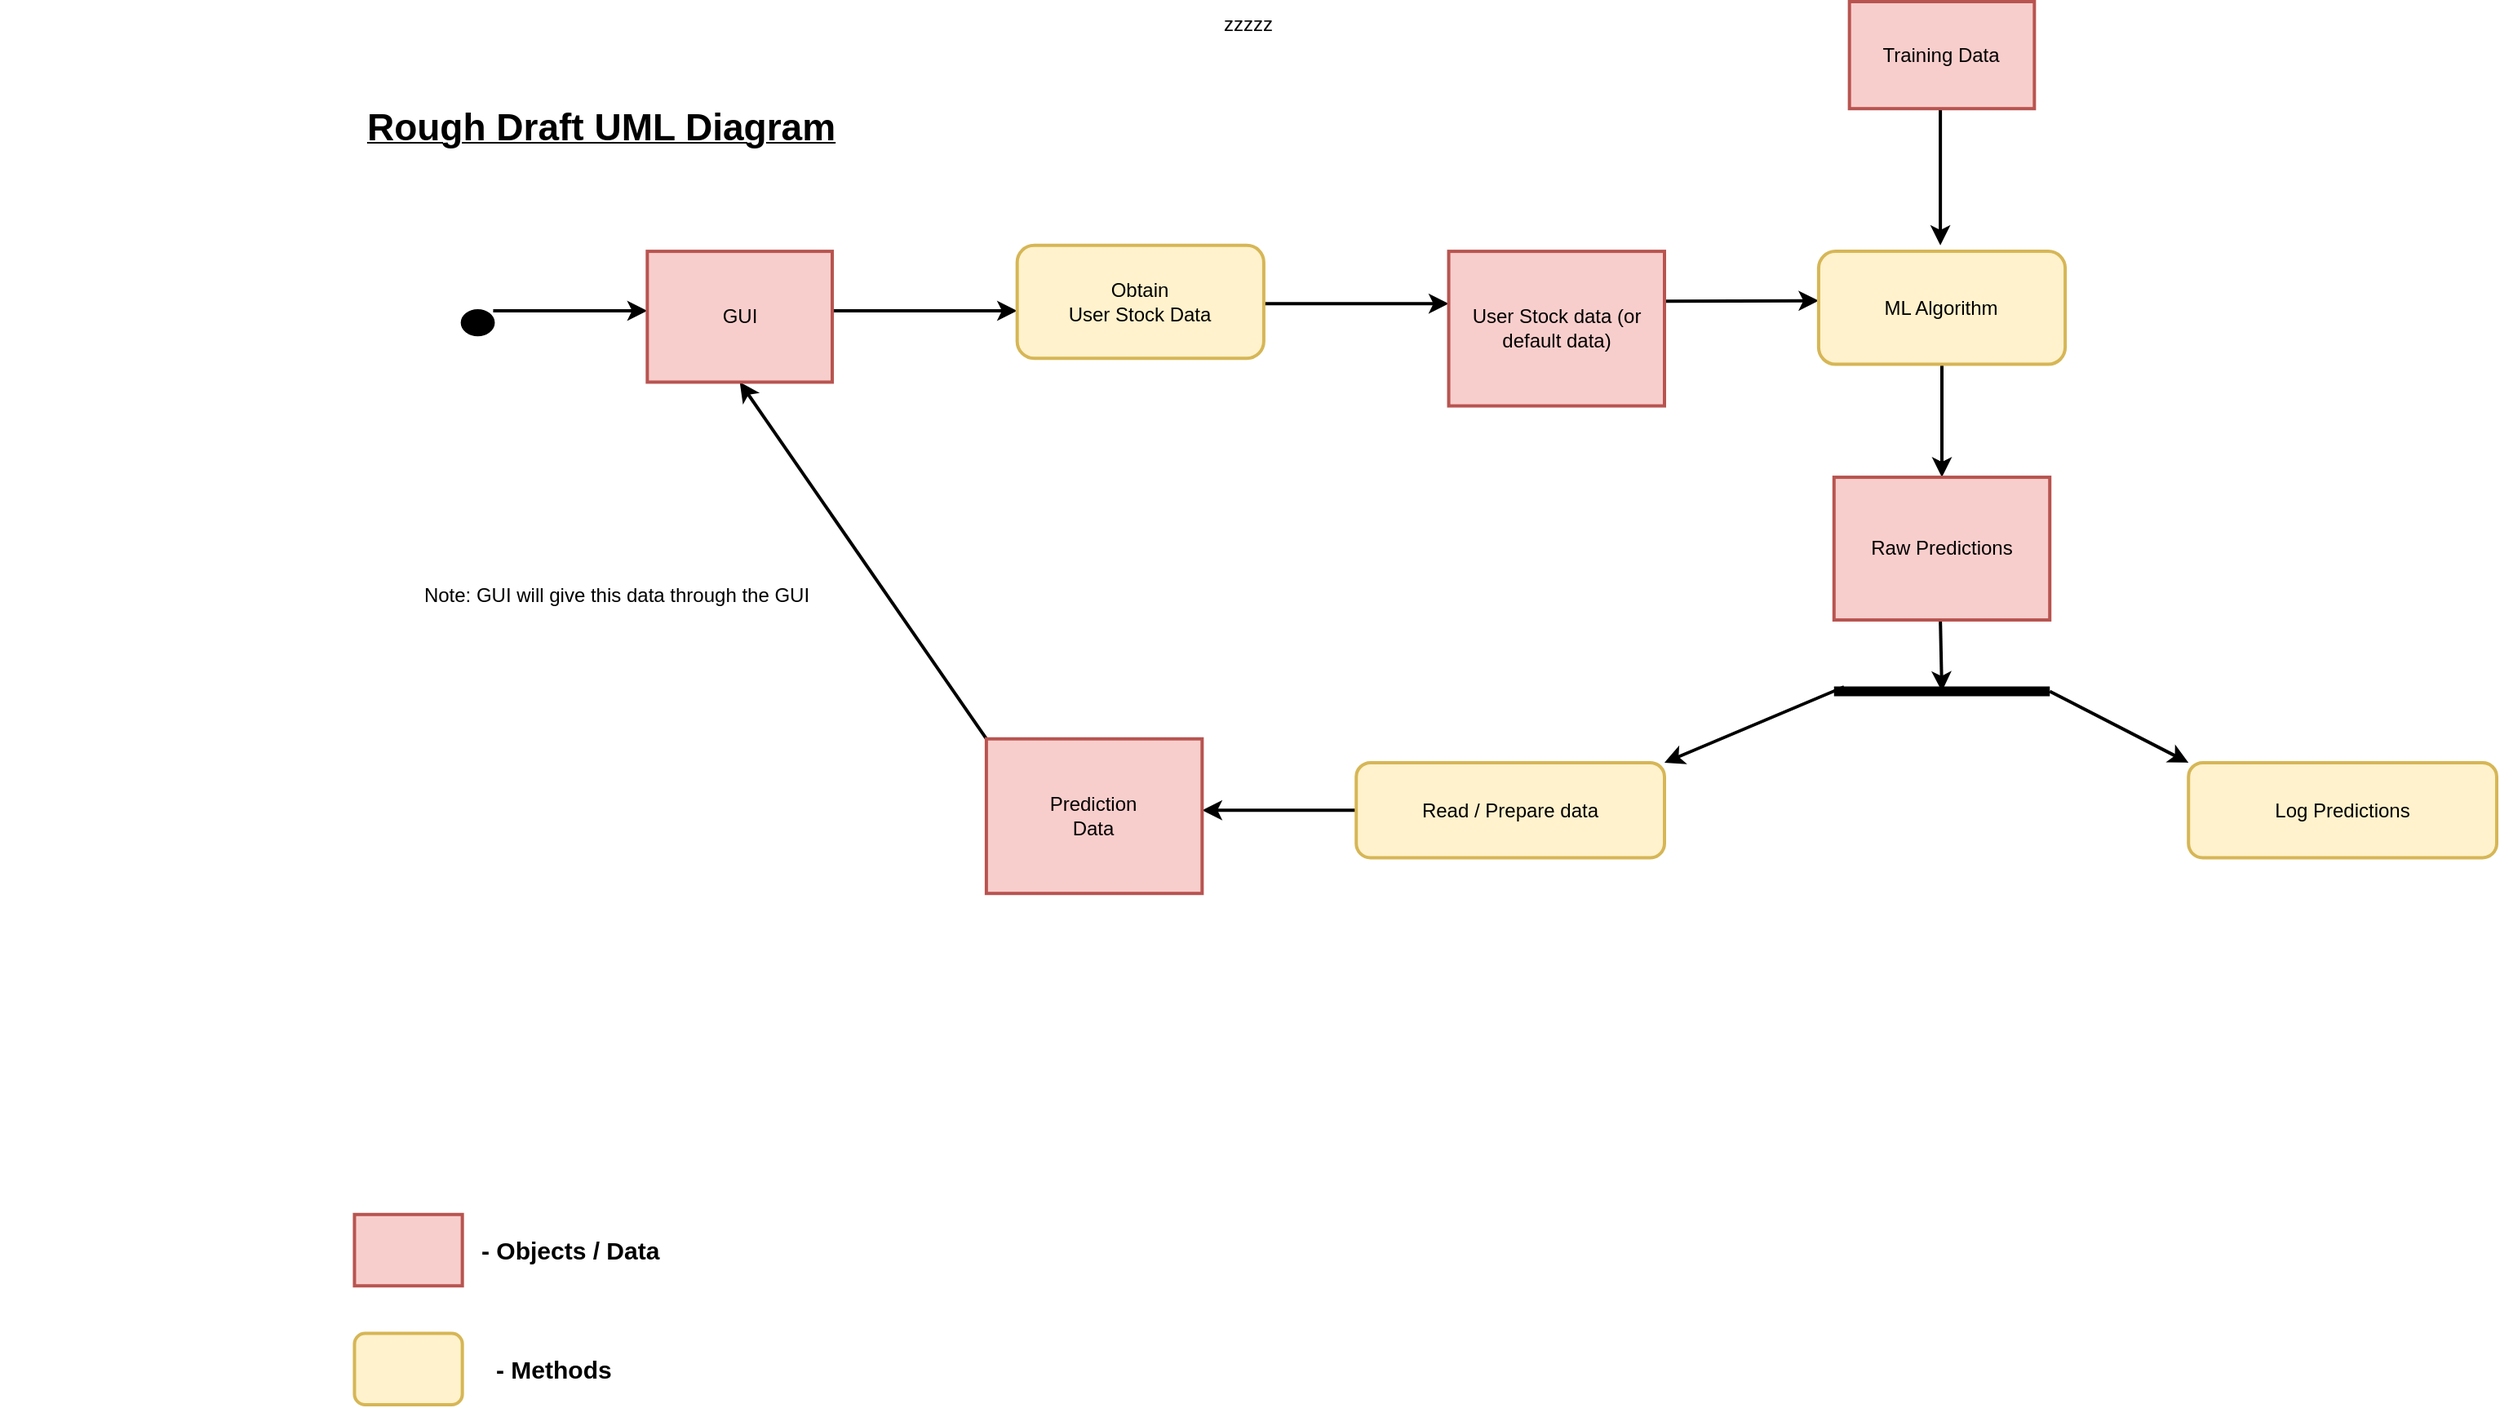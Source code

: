 <mxfile version="24.7.2" type="github">
  <diagram id="C5RBs43oDa-KdzZeNtuy" name="Page-1">
    <mxGraphModel dx="2059" dy="855" grid="1" gridSize="10" guides="1" tooltips="1" connect="1" arrows="1" fold="1" page="1" pageScale="1" pageWidth="827" pageHeight="1169" math="0" shadow="0">
      <root>
        <mxCell id="WIyWlLk6GJQsqaUBKTNV-0" />
        <mxCell id="WIyWlLk6GJQsqaUBKTNV-1" parent="WIyWlLk6GJQsqaUBKTNV-0" />
        <mxCell id="cX74r-irstFo8AocH613-2" value="zzzzz" style="group" parent="WIyWlLk6GJQsqaUBKTNV-1" vertex="1" connectable="0">
          <mxGeometry x="-820" y="40" width="1530" height="860" as="geometry" />
        </mxCell>
        <mxCell id="fn--iJWpwkI6Ji2KhRYZ-12" value="" style="ellipse;whiteSpace=wrap;html=1;fillColor=#000000;strokeWidth=2;" parent="cX74r-irstFo8AocH613-2" vertex="1">
          <mxGeometry x="283.333" y="189.492" width="18.889" height="14.576" as="geometry" />
        </mxCell>
        <mxCell id="fn--iJWpwkI6Ji2KhRYZ-13" value="" style="endArrow=classic;html=1;rounded=0;strokeWidth=2;" parent="cX74r-irstFo8AocH613-2" edge="1">
          <mxGeometry width="50" height="50" relative="1" as="geometry">
            <mxPoint x="302.222" y="189.492" as="sourcePoint" />
            <mxPoint x="396.667" y="189.492" as="targetPoint" />
          </mxGeometry>
        </mxCell>
        <mxCell id="fn--iJWpwkI6Ji2KhRYZ-15" value="" style="endArrow=classic;html=1;rounded=0;strokeWidth=2;" parent="cX74r-irstFo8AocH613-2" edge="1">
          <mxGeometry width="50" height="50" relative="1" as="geometry">
            <mxPoint x="510.0" y="189.492" as="sourcePoint" />
            <mxPoint x="623.333" y="189.492" as="targetPoint" />
          </mxGeometry>
        </mxCell>
        <mxCell id="fn--iJWpwkI6Ji2KhRYZ-24" value="" style="endArrow=classic;html=1;rounded=0;strokeWidth=2;" parent="cX74r-irstFo8AocH613-2" edge="1">
          <mxGeometry width="50" height="50" relative="1" as="geometry">
            <mxPoint x="774.444" y="185.119" as="sourcePoint" />
            <mxPoint x="887.778" y="185.119" as="targetPoint" />
          </mxGeometry>
        </mxCell>
        <mxCell id="fn--iJWpwkI6Ji2KhRYZ-26" value="" style="endArrow=classic;html=1;rounded=0;strokeWidth=2;" parent="cX74r-irstFo8AocH613-2" edge="1">
          <mxGeometry width="50" height="50" relative="1" as="geometry">
            <mxPoint x="1020.0" y="183.661" as="sourcePoint" />
            <mxPoint x="1114.444" y="183.297" as="targetPoint" />
          </mxGeometry>
        </mxCell>
        <mxCell id="fn--iJWpwkI6Ji2KhRYZ-30" value="" style="endArrow=classic;html=1;rounded=0;strokeWidth=2;" parent="cX74r-irstFo8AocH613-2" edge="1">
          <mxGeometry width="50" height="50" relative="1" as="geometry">
            <mxPoint x="1189.056" y="65.593" as="sourcePoint" />
            <mxPoint x="1189.056" y="149.407" as="targetPoint" />
          </mxGeometry>
        </mxCell>
        <mxCell id="fn--iJWpwkI6Ji2KhRYZ-35" value="" style="endArrow=classic;html=1;rounded=0;strokeWidth=2;" parent="cX74r-irstFo8AocH613-2" edge="1">
          <mxGeometry width="50" height="50" relative="1" as="geometry">
            <mxPoint x="1190" y="222.288" as="sourcePoint" />
            <mxPoint x="1190" y="291.525" as="targetPoint" />
          </mxGeometry>
        </mxCell>
        <mxCell id="fn--iJWpwkI6Ji2KhRYZ-42" value="" style="endArrow=classic;html=1;rounded=0;strokeWidth=2;" parent="cX74r-irstFo8AocH613-2" edge="1">
          <mxGeometry width="50" height="50" relative="1" as="geometry">
            <mxPoint x="1256.111" y="422.712" as="sourcePoint" />
            <mxPoint x="1341.111" y="466.441" as="targetPoint" />
          </mxGeometry>
        </mxCell>
        <mxCell id="fn--iJWpwkI6Ji2KhRYZ-43" value="" style="endArrow=none;html=1;rounded=0;strokeWidth=6;" parent="cX74r-irstFo8AocH613-2" edge="1">
          <mxGeometry width="50" height="50" relative="1" as="geometry">
            <mxPoint x="1123.889" y="422.712" as="sourcePoint" />
            <mxPoint x="1256.111" y="422.712" as="targetPoint" />
          </mxGeometry>
        </mxCell>
        <mxCell id="fn--iJWpwkI6Ji2KhRYZ-44" value="" style="endArrow=classic;html=1;rounded=0;strokeWidth=2;" parent="cX74r-irstFo8AocH613-2" edge="1">
          <mxGeometry width="50" height="50" relative="1" as="geometry">
            <mxPoint x="1189.056" y="378.983" as="sourcePoint" />
            <mxPoint x="1190" y="422.712" as="targetPoint" />
          </mxGeometry>
        </mxCell>
        <mxCell id="fn--iJWpwkI6Ji2KhRYZ-45" value="Log Predictions" style="rounded=1;whiteSpace=wrap;html=1;strokeWidth=2;fillColor=#fff2cc;strokeColor=#d6b656;" parent="cX74r-irstFo8AocH613-2" vertex="1">
          <mxGeometry x="1341.111" y="466.441" width="188.889" height="58.305" as="geometry" />
        </mxCell>
        <mxCell id="fn--iJWpwkI6Ji2KhRYZ-47" value="" style="endArrow=classic;html=1;rounded=0;strokeWidth=2;" parent="cX74r-irstFo8AocH613-2" edge="1">
          <mxGeometry width="50" height="50" relative="1" as="geometry">
            <mxPoint x="1130" y="420" as="sourcePoint" />
            <mxPoint x="1020.0" y="466.441" as="targetPoint" />
          </mxGeometry>
        </mxCell>
        <mxCell id="fn--iJWpwkI6Ji2KhRYZ-51" value="" style="endArrow=classic;html=1;rounded=0;strokeWidth=2;" parent="cX74r-irstFo8AocH613-2" edge="1">
          <mxGeometry width="50" height="50" relative="1" as="geometry">
            <mxPoint x="831.111" y="495.593" as="sourcePoint" />
            <mxPoint x="736.667" y="495.593" as="targetPoint" />
          </mxGeometry>
        </mxCell>
        <mxCell id="fn--iJWpwkI6Ji2KhRYZ-54" value="" style="endArrow=classic;html=1;rounded=0;entryX=0.5;entryY=1;entryDx=0;entryDy=0;strokeWidth=2;" parent="cX74r-irstFo8AocH613-2" target="fn--iJWpwkI6Ji2KhRYZ-14" edge="1">
          <mxGeometry width="50" height="50" relative="1" as="geometry">
            <mxPoint x="604.444" y="451.864" as="sourcePoint" />
            <mxPoint x="698.889" y="378.983" as="targetPoint" />
          </mxGeometry>
        </mxCell>
        <mxCell id="fn--iJWpwkI6Ji2KhRYZ-56" value="&lt;b&gt;&lt;u&gt;&lt;font style=&quot;font-size: 23px;&quot;&gt;Rough Draft UML Diagram&lt;/font&gt;&lt;/u&gt;&lt;/b&gt;" style="text;html=1;align=center;verticalAlign=middle;whiteSpace=wrap;rounded=0;strokeWidth=2;" parent="cX74r-irstFo8AocH613-2" vertex="1">
          <mxGeometry y="43.729" width="736.667" height="65.593" as="geometry" />
        </mxCell>
        <mxCell id="cX74r-irstFo8AocH613-0" value="" style="group" parent="cX74r-irstFo8AocH613-2" vertex="1" connectable="0">
          <mxGeometry x="217.222" width="1048.333" height="860" as="geometry" />
        </mxCell>
        <mxCell id="fn--iJWpwkI6Ji2KhRYZ-14" value="GUI" style="rounded=0;whiteSpace=wrap;html=1;strokeWidth=2;fillColor=#f8cecc;strokeColor=#b85450;" parent="cX74r-irstFo8AocH613-0" vertex="1">
          <mxGeometry x="179.444" y="153.051" width="113.333" height="80.169" as="geometry" />
        </mxCell>
        <mxCell id="fn--iJWpwkI6Ji2KhRYZ-21" value="&lt;div&gt;Obtain&lt;/div&gt;&lt;div&gt;User Stock Data&lt;/div&gt;" style="rounded=1;whiteSpace=wrap;html=1;strokeWidth=2;fillColor=#fff2cc;strokeColor=#d6b656;" parent="cX74r-irstFo8AocH613-0" vertex="1">
          <mxGeometry x="406.111" y="149.407" width="151.111" height="69.237" as="geometry" />
        </mxCell>
        <mxCell id="fn--iJWpwkI6Ji2KhRYZ-22" value="&lt;div&gt;User Stock data (or default data)&lt;br&gt;&lt;/div&gt;" style="rounded=0;whiteSpace=wrap;html=1;strokeWidth=2;fillColor=#f8cecc;strokeColor=#b85450;" parent="cX74r-irstFo8AocH613-0" vertex="1">
          <mxGeometry x="670.556" y="153.051" width="132.222" height="94.746" as="geometry" />
        </mxCell>
        <mxCell id="fn--iJWpwkI6Ji2KhRYZ-28" value="ML Algorithm" style="rounded=1;whiteSpace=wrap;html=1;strokeWidth=2;fillColor=#fff2cc;strokeColor=#d6b656;" parent="cX74r-irstFo8AocH613-0" vertex="1">
          <mxGeometry x="897.222" y="153.051" width="151.111" height="69.237" as="geometry" />
        </mxCell>
        <mxCell id="fn--iJWpwkI6Ji2KhRYZ-31" value="Training Data" style="rounded=0;whiteSpace=wrap;html=1;strokeWidth=2;fillColor=#f8cecc;strokeColor=#b85450;" parent="cX74r-irstFo8AocH613-0" vertex="1">
          <mxGeometry x="916.111" width="113.333" height="65.593" as="geometry" />
        </mxCell>
        <mxCell id="fn--iJWpwkI6Ji2KhRYZ-37" value="&lt;div&gt;Raw Predictions&lt;/div&gt;" style="rounded=0;whiteSpace=wrap;html=1;strokeWidth=2;fillColor=#f8cecc;strokeColor=#b85450;" parent="cX74r-irstFo8AocH613-0" vertex="1">
          <mxGeometry x="906.667" y="291.525" width="132.222" height="87.458" as="geometry" />
        </mxCell>
        <mxCell id="fn--iJWpwkI6Ji2KhRYZ-50" value="Read / Prepare data" style="rounded=1;whiteSpace=wrap;html=1;strokeWidth=2;fillColor=#fff2cc;strokeColor=#d6b656;" parent="cX74r-irstFo8AocH613-0" vertex="1">
          <mxGeometry x="613.889" y="466.441" width="188.889" height="58.305" as="geometry" />
        </mxCell>
        <mxCell id="fn--iJWpwkI6Ji2KhRYZ-53" value="&lt;div&gt;Prediction&lt;/div&gt;&lt;div&gt;Data&lt;br&gt;&lt;/div&gt;" style="rounded=0;whiteSpace=wrap;html=1;strokeWidth=2;fillColor=#f8cecc;strokeColor=#b85450;" parent="cX74r-irstFo8AocH613-0" vertex="1">
          <mxGeometry x="387.222" y="451.864" width="132.222" height="94.746" as="geometry" />
        </mxCell>
        <mxCell id="fn--iJWpwkI6Ji2KhRYZ-55" value="&lt;div&gt;Note: GUI will give this data through the GUI&lt;/div&gt;" style="text;html=1;align=center;verticalAlign=middle;whiteSpace=wrap;rounded=0;strokeWidth=2;" parent="cX74r-irstFo8AocH613-0" vertex="1">
          <mxGeometry x="9.444" y="335.254" width="302.222" height="58.305" as="geometry" />
        </mxCell>
        <mxCell id="fn--iJWpwkI6Ji2KhRYZ-57" value="" style="rounded=0;whiteSpace=wrap;html=1;strokeWidth=2;fillColor=#f8cecc;strokeColor=#b85450;" parent="cX74r-irstFo8AocH613-0" vertex="1">
          <mxGeometry y="743.39" width="66.111" height="43.729" as="geometry" />
        </mxCell>
        <mxCell id="fn--iJWpwkI6Ji2KhRYZ-60" value="&lt;div style=&quot;font-size: 15px;&quot; align=&quot;left&quot;&gt;&lt;b&gt;- Objects / Data&lt;br&gt;&lt;/b&gt;&lt;/div&gt;" style="text;html=1;align=left;verticalAlign=middle;whiteSpace=wrap;rounded=0;strokeWidth=2;" parent="cX74r-irstFo8AocH613-0" vertex="1">
          <mxGeometry x="75.556" y="743.39" width="217.222" height="43.729" as="geometry" />
        </mxCell>
        <mxCell id="fn--iJWpwkI6Ji2KhRYZ-61" value="" style="rounded=1;whiteSpace=wrap;html=1;strokeWidth=2;fillColor=#fff2cc;strokeColor=#d6b656;" parent="cX74r-irstFo8AocH613-0" vertex="1">
          <mxGeometry y="816.271" width="66.111" height="43.729" as="geometry" />
        </mxCell>
        <mxCell id="fn--iJWpwkI6Ji2KhRYZ-64" value="&lt;div style=&quot;font-size: 15px;&quot; align=&quot;left&quot;&gt;&lt;b&gt;- Methods&lt;br&gt;&lt;/b&gt;&lt;/div&gt;" style="text;html=1;align=left;verticalAlign=middle;whiteSpace=wrap;rounded=0;strokeWidth=2;" parent="cX74r-irstFo8AocH613-0" vertex="1">
          <mxGeometry x="85" y="816.271" width="217.222" height="43.729" as="geometry" />
        </mxCell>
      </root>
    </mxGraphModel>
  </diagram>
</mxfile>
